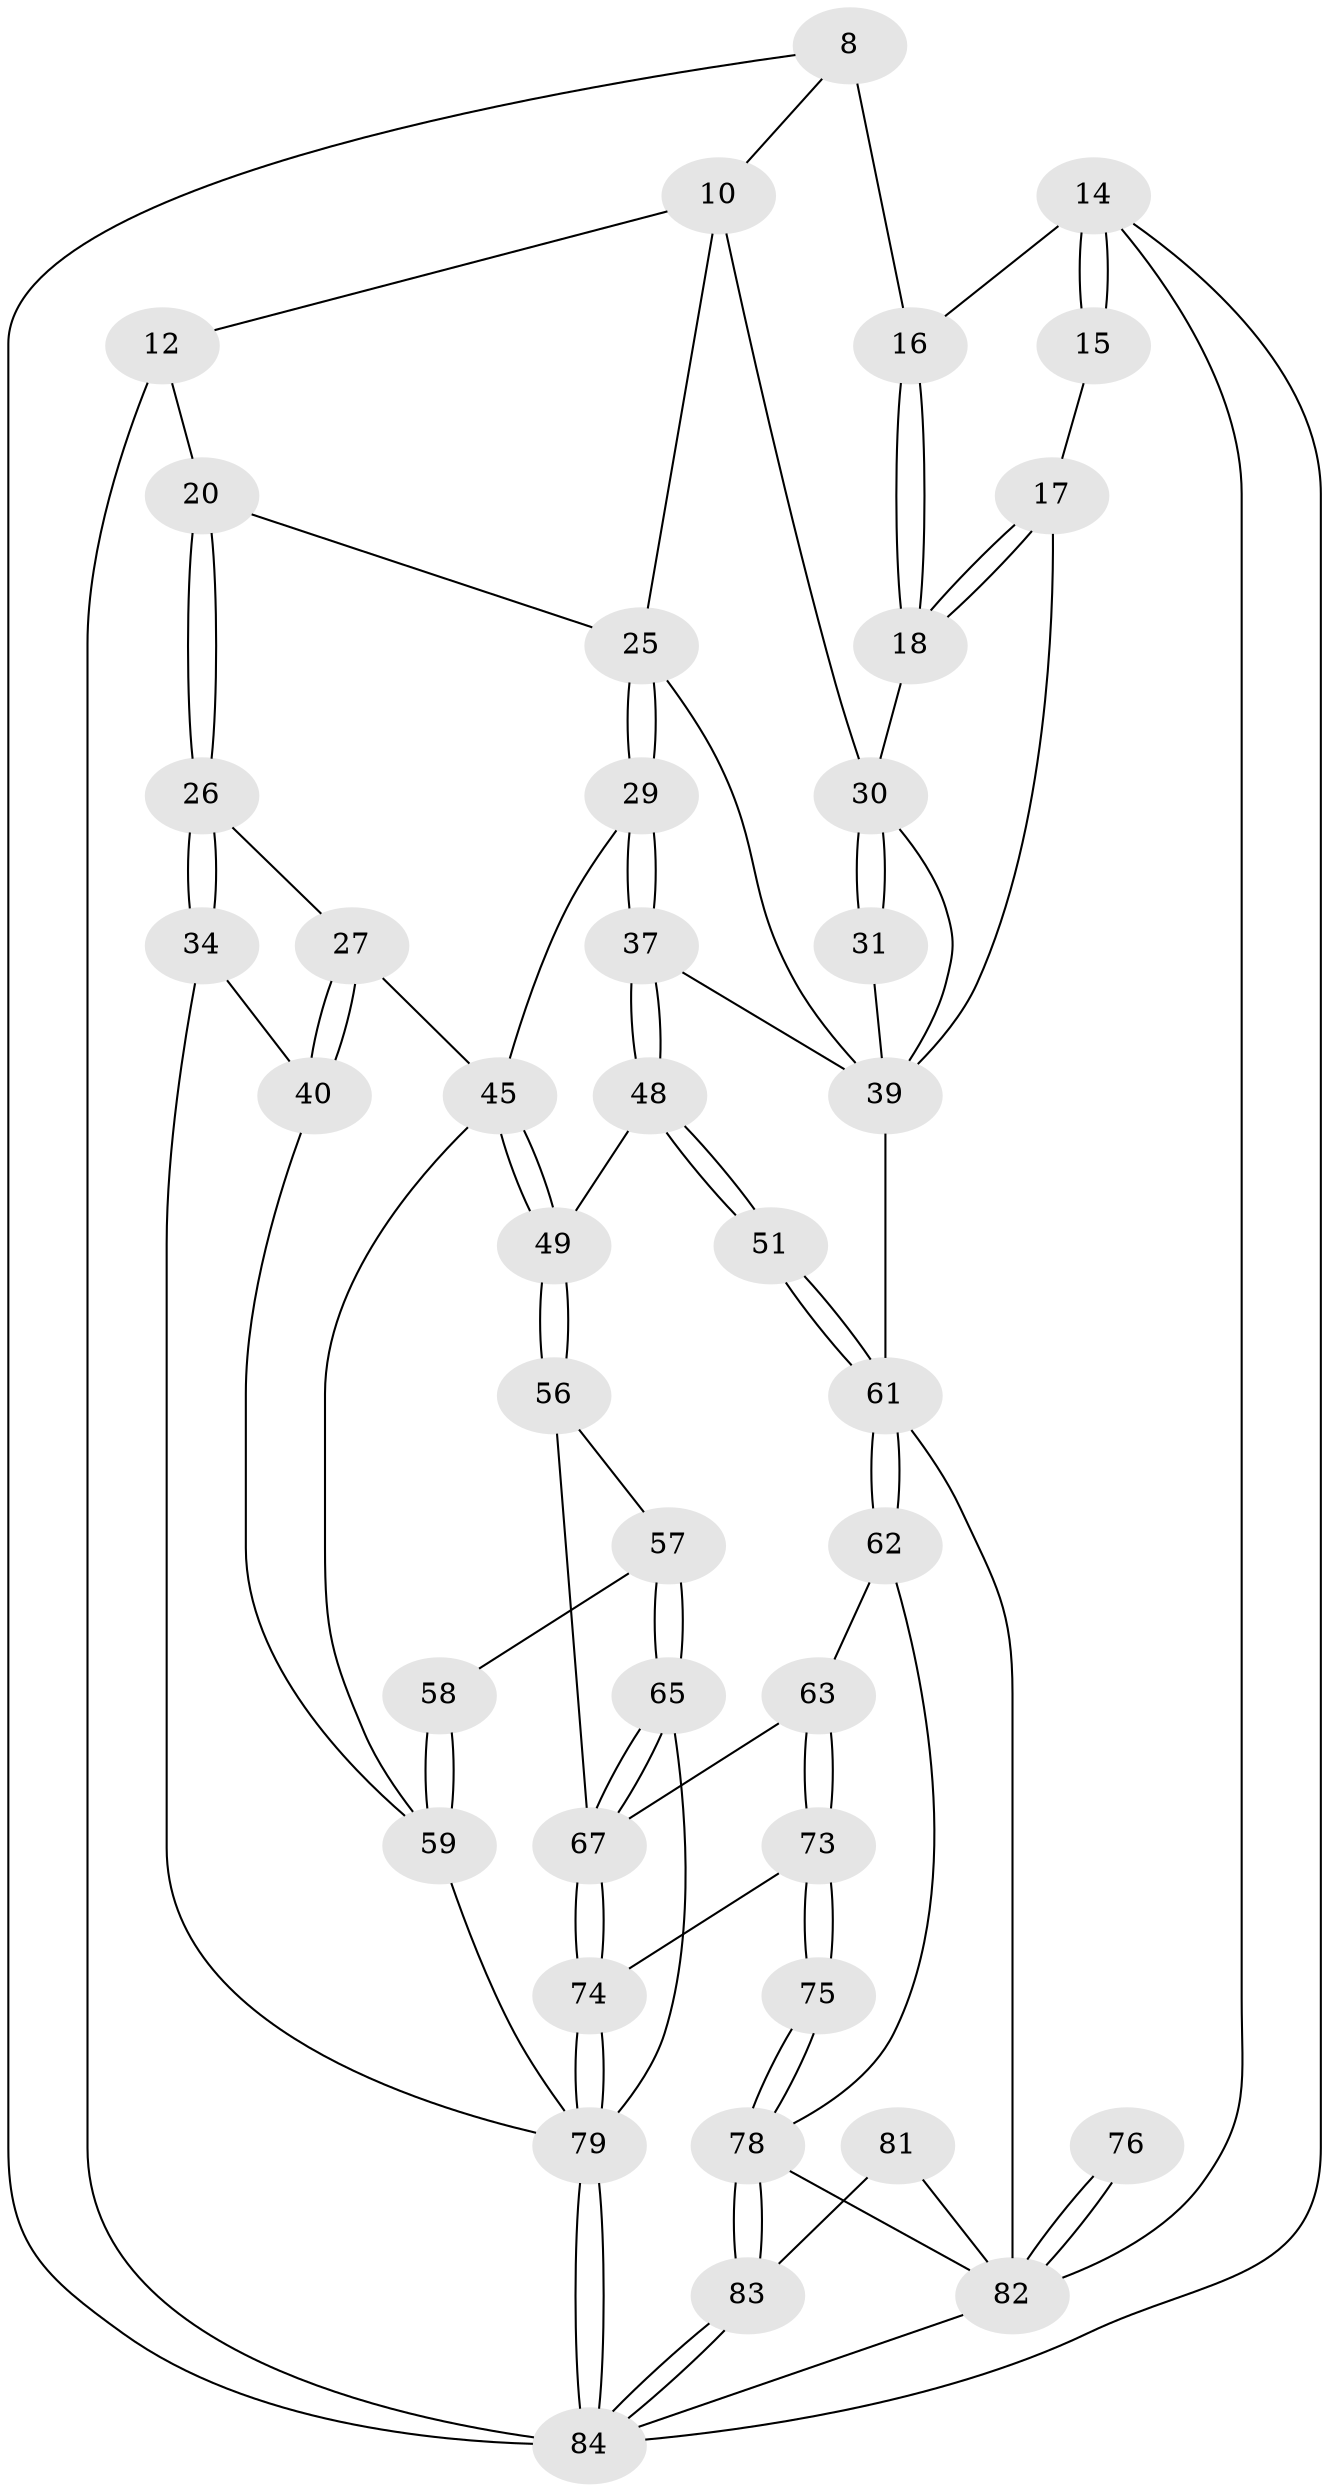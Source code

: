 // original degree distribution, {3: 0.023809523809523808, 6: 0.17857142857142858, 5: 0.5714285714285714, 4: 0.2261904761904762}
// Generated by graph-tools (version 1.1) at 2025/01/03/09/25 05:01:08]
// undirected, 42 vertices, 96 edges
graph export_dot {
graph [start="1"]
  node [color=gray90,style=filled];
  8 [pos="+0.691022582681273+0.12757915728070976",super="+7"];
  10 [pos="+0.47966007108141523+0.1096967658548381",super="+9"];
  12 [pos="+0.16786094384063274+0.173060751845572",super="+11"];
  14 [pos="+1+0.23315509883015517",super="+5"];
  15 [pos="+1+0.23494697457441374"];
  16 [pos="+0.7842366630806757+0.1927974864370889",super="+6"];
  17 [pos="+0.8877945263573895+0.32823439993415454"];
  18 [pos="+0.7893929762688304+0.24067599149361635"];
  20 [pos="+0.1933482982998708+0.2490258043820909"];
  25 [pos="+0.4424853482557162+0.20773311868384917",super="+19"];
  26 [pos="+0.18301144242516204+0.3119086310100065"];
  27 [pos="+0.19324363230573863+0.3249287030045502"];
  29 [pos="+0.3736486298176084+0.36671759338156695"];
  30 [pos="+0.6945016560989874+0.35251701565426125",super="+22+23"];
  31 [pos="+0.6485249510307161+0.370731595283903"];
  34 [pos="+0+0.34870918782391175"];
  37 [pos="+0.41411763985914674+0.4117432720470036"];
  39 [pos="+0.6286452360758426+0.5035367658678099",super="+33+38+36+24+32"];
  40 [pos="+0.14535299374009053+0.5057469948431108"];
  45 [pos="+0.2780570036106569+0.45716127628696496",super="+28"];
  48 [pos="+0.4447415321997341+0.5661643945895997"];
  49 [pos="+0.3886964539509676+0.604385829413465"];
  51 [pos="+0.6222680456039208+0.5853104767290651"];
  56 [pos="+0.3705954475144385+0.6242285790329101"];
  57 [pos="+0.37013227030176826+0.6243896337051313"];
  58 [pos="+0.28585238370367544+0.602928860858171"];
  59 [pos="+0.17576557007979593+0.7391540379153875",super="+52+47+46"];
  61 [pos="+0.6444075935159826+0.6335519416526137",super="+60+44+50"];
  62 [pos="+0.5111490676878323+0.8127578873288951"];
  63 [pos="+0.48159125955025817+0.8040372160305563"];
  65 [pos="+0.2316586407378375+0.8293096706663295"];
  67 [pos="+0.25169712822736623+0.8496419017276127",super="+64"];
  73 [pos="+0.29276845172124566+0.8879808860311595"];
  74 [pos="+0.2637727661386719+0.8640864420668769"];
  75 [pos="+0.3261298673557007+0.9605218676131296"];
  76 [pos="+0.9754548989939377+0.866681843765341"];
  78 [pos="+0.380796448621688+1",super="+72"];
  79 [pos="+0.1617623398155806+1",super="+68"];
  81 [pos="+0.6928488918664728+1"];
  82 [pos="+0.9068998740085754+1",super="+42+80"];
  83 [pos="+0.3936074674525177+1"];
  84 [pos="+0.17219583798738763+1",super="+55+13"];
  8 -- 16 [weight=2];
  8 -- 10;
  8 -- 84;
  10 -- 25;
  10 -- 12;
  10 -- 30;
  12 -- 20;
  12 -- 84 [weight=2];
  14 -- 15 [weight=2];
  14 -- 15;
  14 -- 84;
  14 -- 82;
  14 -- 16;
  15 -- 17;
  16 -- 18;
  16 -- 18;
  17 -- 18;
  17 -- 18;
  17 -- 39;
  18 -- 30;
  20 -- 26;
  20 -- 26;
  20 -- 25;
  25 -- 29;
  25 -- 29;
  25 -- 39;
  26 -- 27;
  26 -- 34;
  26 -- 34;
  27 -- 40;
  27 -- 40;
  27 -- 45;
  29 -- 37;
  29 -- 37;
  29 -- 45;
  30 -- 31 [weight=2];
  30 -- 31;
  30 -- 39 [weight=2];
  31 -- 39;
  34 -- 40;
  34 -- 79;
  37 -- 48;
  37 -- 48;
  37 -- 39;
  39 -- 61 [weight=2];
  40 -- 59;
  45 -- 49;
  45 -- 49;
  45 -- 59;
  48 -- 49;
  48 -- 51;
  48 -- 51;
  49 -- 56;
  49 -- 56;
  51 -- 61 [weight=2];
  51 -- 61;
  56 -- 57;
  56 -- 67;
  57 -- 58;
  57 -- 65;
  57 -- 65;
  58 -- 59 [weight=2];
  58 -- 59;
  59 -- 79 [weight=2];
  61 -- 62;
  61 -- 62;
  61 -- 82 [weight=2];
  62 -- 63;
  62 -- 78;
  63 -- 73;
  63 -- 73;
  63 -- 67;
  65 -- 67;
  65 -- 67;
  65 -- 79;
  67 -- 74;
  67 -- 74;
  73 -- 74;
  73 -- 75;
  73 -- 75;
  74 -- 79;
  74 -- 79;
  75 -- 78 [weight=2];
  75 -- 78;
  76 -- 82 [weight=3];
  76 -- 82;
  78 -- 83;
  78 -- 83;
  78 -- 82;
  79 -- 84 [weight=3];
  79 -- 84;
  81 -- 83;
  81 -- 82 [weight=2];
  82 -- 84;
  83 -- 84;
  83 -- 84;
}
